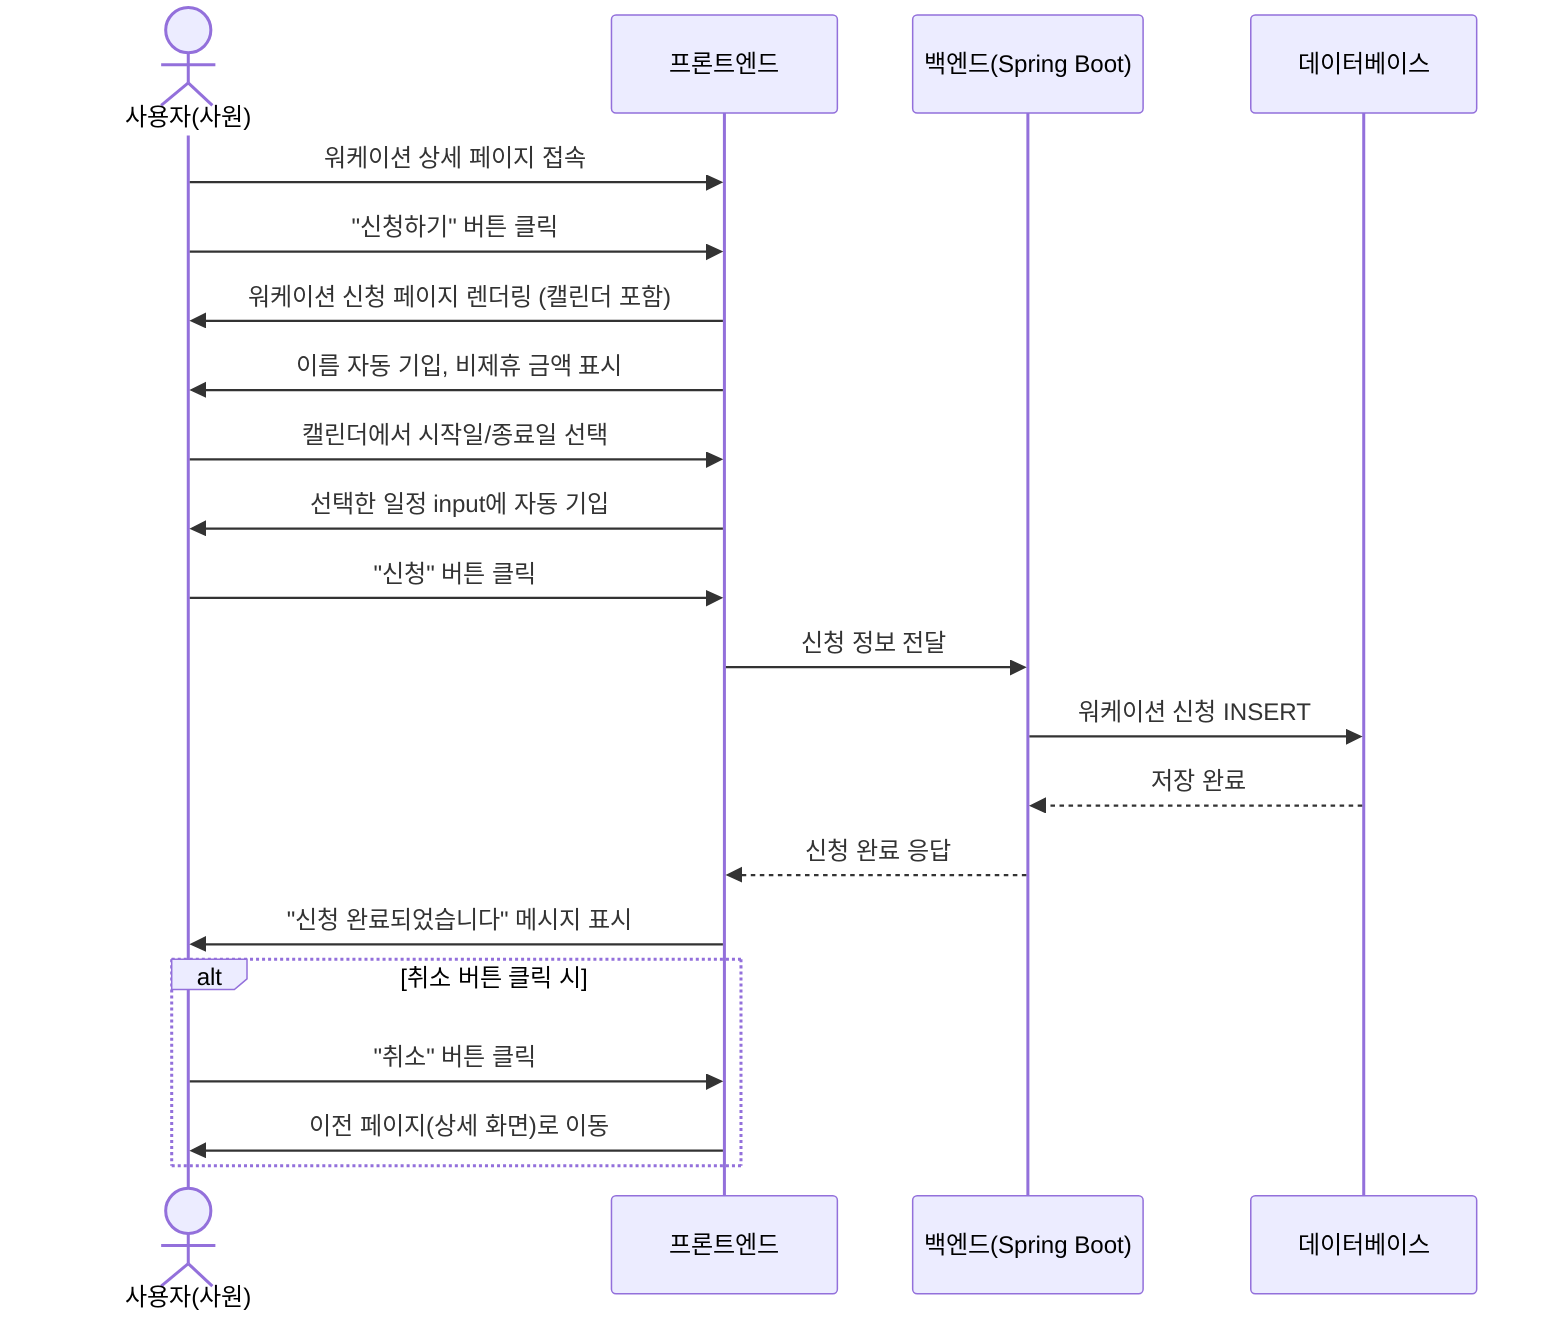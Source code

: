sequenceDiagram
    actor User as 사용자(사원)
    participant Frontend as 프론트엔드
    participant SpringBoot as 백엔드(Spring Boot)
    participant DB as 데이터베이스

%% 워케이션 상세 → 신청
    User->>Frontend: 워케이션 상세 페이지 접속
    User->>Frontend: "신청하기" 버튼 클릭
    Frontend->>User: 워케이션 신청 페이지 렌더링 (캘린더 포함)

%% 자동 기입 및 금액 표시
    Frontend->>User: 이름 자동 기입, 비제휴 금액 표시

%% 일정 선택
    User->>Frontend: 캘린더에서 시작일/종료일 선택
    Frontend->>User: 선택한 일정 input에 자동 기입

%% 신청
    User->>Frontend: "신청" 버튼 클릭
    Frontend->>SpringBoot: 신청 정보 전달
    SpringBoot->>DB: 워케이션 신청 INSERT
    DB-->>SpringBoot: 저장 완료
    SpringBoot-->>Frontend: 신청 완료 응답
    Frontend->>User: "신청 완료되었습니다" 메시지 표시

%% 취소
    alt 취소 버튼 클릭 시
        User->>Frontend: "취소" 버튼 클릭
        Frontend->>User: 이전 페이지(상세 화면)로 이동
    end